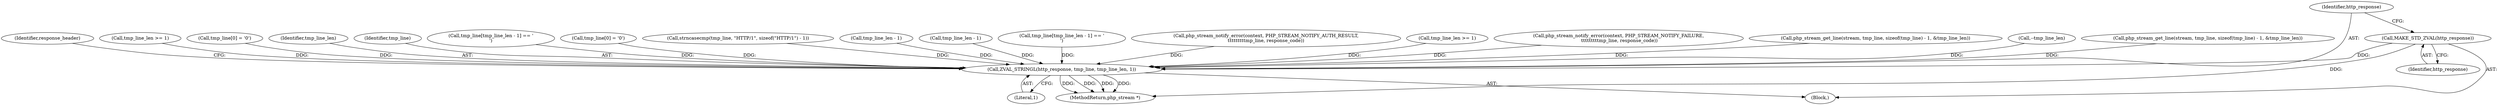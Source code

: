 digraph "0_php-src_523f230c831d7b33353203fa34aee4e92ac12bba@pointer" {
"1002619" [label="(Call,MAKE_STD_ZVAL(http_response))"];
"1002621" [label="(Call,ZVAL_STRINGL(http_response, tmp_line, tmp_line_len, 1))"];
"1002609" [label="(Call,tmp_line[tmp_line_len - 1] == '\r')"];
"1002568" [label="(Call,php_stream_notify_error(context, PHP_STREAM_NOTIFY_AUTH_RESULT,\n\t\t\t\t\t\t\t\ttmp_line, response_code))"];
"1002591" [label="(Call,tmp_line_len >= 1)"];
"1002625" [label="(Literal,1)"];
"1002584" [label="(Call,php_stream_notify_error(context, PHP_STREAM_NOTIFY_FAILURE,\n \t\t\t\t\t\t\t\ttmp_line, response_code))"];
"1002510" [label="(Call,php_stream_get_line(stream, tmp_line, sizeof(tmp_line) - 1, &tmp_line_len))"];
"1002617" [label="(Call,--tmp_line_len)"];
"1002439" [label="(Call,php_stream_get_line(stream, tmp_line, sizeof(tmp_line) - 1, &tmp_line_len))"];
"1002622" [label="(Identifier,http_response)"];
"1002449" [label="(Block,)"];
"1002628" [label="(Identifier,response_header)"];
"1002620" [label="(Identifier,http_response)"];
"1002606" [label="(Call,tmp_line_len >= 1)"];
"1002579" [label="(Call,tmp_line[0] = '\0')"];
"1002624" [label="(Identifier,tmp_line_len)"];
"1002623" [label="(Identifier,tmp_line)"];
"1002619" [label="(Call,MAKE_STD_ZVAL(http_response))"];
"1002621" [label="(Call,ZVAL_STRINGL(http_response, tmp_line, tmp_line_len, 1))"];
"1003241" [label="(MethodReturn,php_stream *)"];
"1002594" [label="(Call,tmp_line[tmp_line_len - 1] == '\n')"];
"1000289" [label="(Call,tmp_line[0] = '\0')"];
"1002527" [label="(Call,strncasecmp(tmp_line, \"HTTP/1\", sizeof(\"HTTP/1\") - 1))"];
"1002612" [label="(Call,tmp_line_len - 1)"];
"1002597" [label="(Call,tmp_line_len - 1)"];
"1002619" -> "1002449"  [label="AST: "];
"1002619" -> "1002620"  [label="CFG: "];
"1002620" -> "1002619"  [label="AST: "];
"1002622" -> "1002619"  [label="CFG: "];
"1002619" -> "1003241"  [label="DDG: "];
"1002619" -> "1002621"  [label="DDG: "];
"1002621" -> "1002449"  [label="AST: "];
"1002621" -> "1002625"  [label="CFG: "];
"1002622" -> "1002621"  [label="AST: "];
"1002623" -> "1002621"  [label="AST: "];
"1002624" -> "1002621"  [label="AST: "];
"1002625" -> "1002621"  [label="AST: "];
"1002628" -> "1002621"  [label="CFG: "];
"1002621" -> "1003241"  [label="DDG: "];
"1002621" -> "1003241"  [label="DDG: "];
"1002621" -> "1003241"  [label="DDG: "];
"1002621" -> "1003241"  [label="DDG: "];
"1002439" -> "1002621"  [label="DDG: "];
"1002568" -> "1002621"  [label="DDG: "];
"1002579" -> "1002621"  [label="DDG: "];
"1002584" -> "1002621"  [label="DDG: "];
"1002510" -> "1002621"  [label="DDG: "];
"1002527" -> "1002621"  [label="DDG: "];
"1000289" -> "1002621"  [label="DDG: "];
"1002609" -> "1002621"  [label="DDG: "];
"1002594" -> "1002621"  [label="DDG: "];
"1002597" -> "1002621"  [label="DDG: "];
"1002617" -> "1002621"  [label="DDG: "];
"1002591" -> "1002621"  [label="DDG: "];
"1002606" -> "1002621"  [label="DDG: "];
"1002612" -> "1002621"  [label="DDG: "];
}
